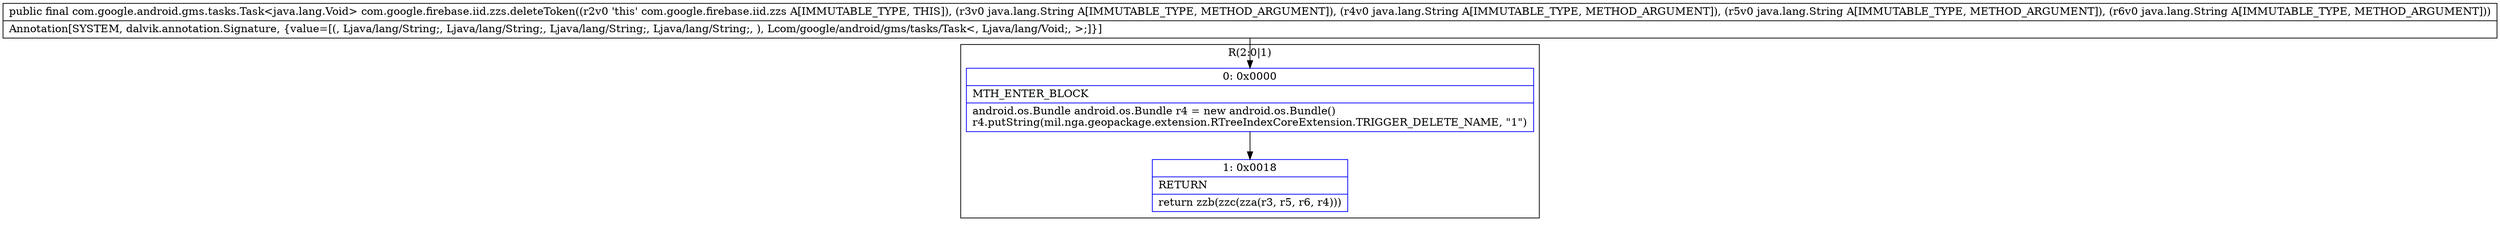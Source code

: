 digraph "CFG forcom.google.firebase.iid.zzs.deleteToken(Ljava\/lang\/String;Ljava\/lang\/String;Ljava\/lang\/String;Ljava\/lang\/String;)Lcom\/google\/android\/gms\/tasks\/Task;" {
subgraph cluster_Region_1593356256 {
label = "R(2:0|1)";
node [shape=record,color=blue];
Node_0 [shape=record,label="{0\:\ 0x0000|MTH_ENTER_BLOCK\l|android.os.Bundle android.os.Bundle r4 = new android.os.Bundle()\lr4.putString(mil.nga.geopackage.extension.RTreeIndexCoreExtension.TRIGGER_DELETE_NAME, \"1\")\l}"];
Node_1 [shape=record,label="{1\:\ 0x0018|RETURN\l|return zzb(zzc(zza(r3, r5, r6, r4)))\l}"];
}
MethodNode[shape=record,label="{public final com.google.android.gms.tasks.Task\<java.lang.Void\> com.google.firebase.iid.zzs.deleteToken((r2v0 'this' com.google.firebase.iid.zzs A[IMMUTABLE_TYPE, THIS]), (r3v0 java.lang.String A[IMMUTABLE_TYPE, METHOD_ARGUMENT]), (r4v0 java.lang.String A[IMMUTABLE_TYPE, METHOD_ARGUMENT]), (r5v0 java.lang.String A[IMMUTABLE_TYPE, METHOD_ARGUMENT]), (r6v0 java.lang.String A[IMMUTABLE_TYPE, METHOD_ARGUMENT]))  | Annotation[SYSTEM, dalvik.annotation.Signature, \{value=[(, Ljava\/lang\/String;, Ljava\/lang\/String;, Ljava\/lang\/String;, Ljava\/lang\/String;, ), Lcom\/google\/android\/gms\/tasks\/Task\<, Ljava\/lang\/Void;, \>;]\}]\l}"];
MethodNode -> Node_0;
Node_0 -> Node_1;
}

